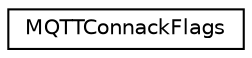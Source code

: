 digraph "Graphical Class Hierarchy"
{
  edge [fontname="Helvetica",fontsize="10",labelfontname="Helvetica",labelfontsize="10"];
  node [fontname="Helvetica",fontsize="10",shape=record];
  rankdir="LR";
  Node0 [label="MQTTConnackFlags",height=0.2,width=0.4,color="black", fillcolor="white", style="filled",URL="$union_m_q_t_t_connack_flags.html"];
}
